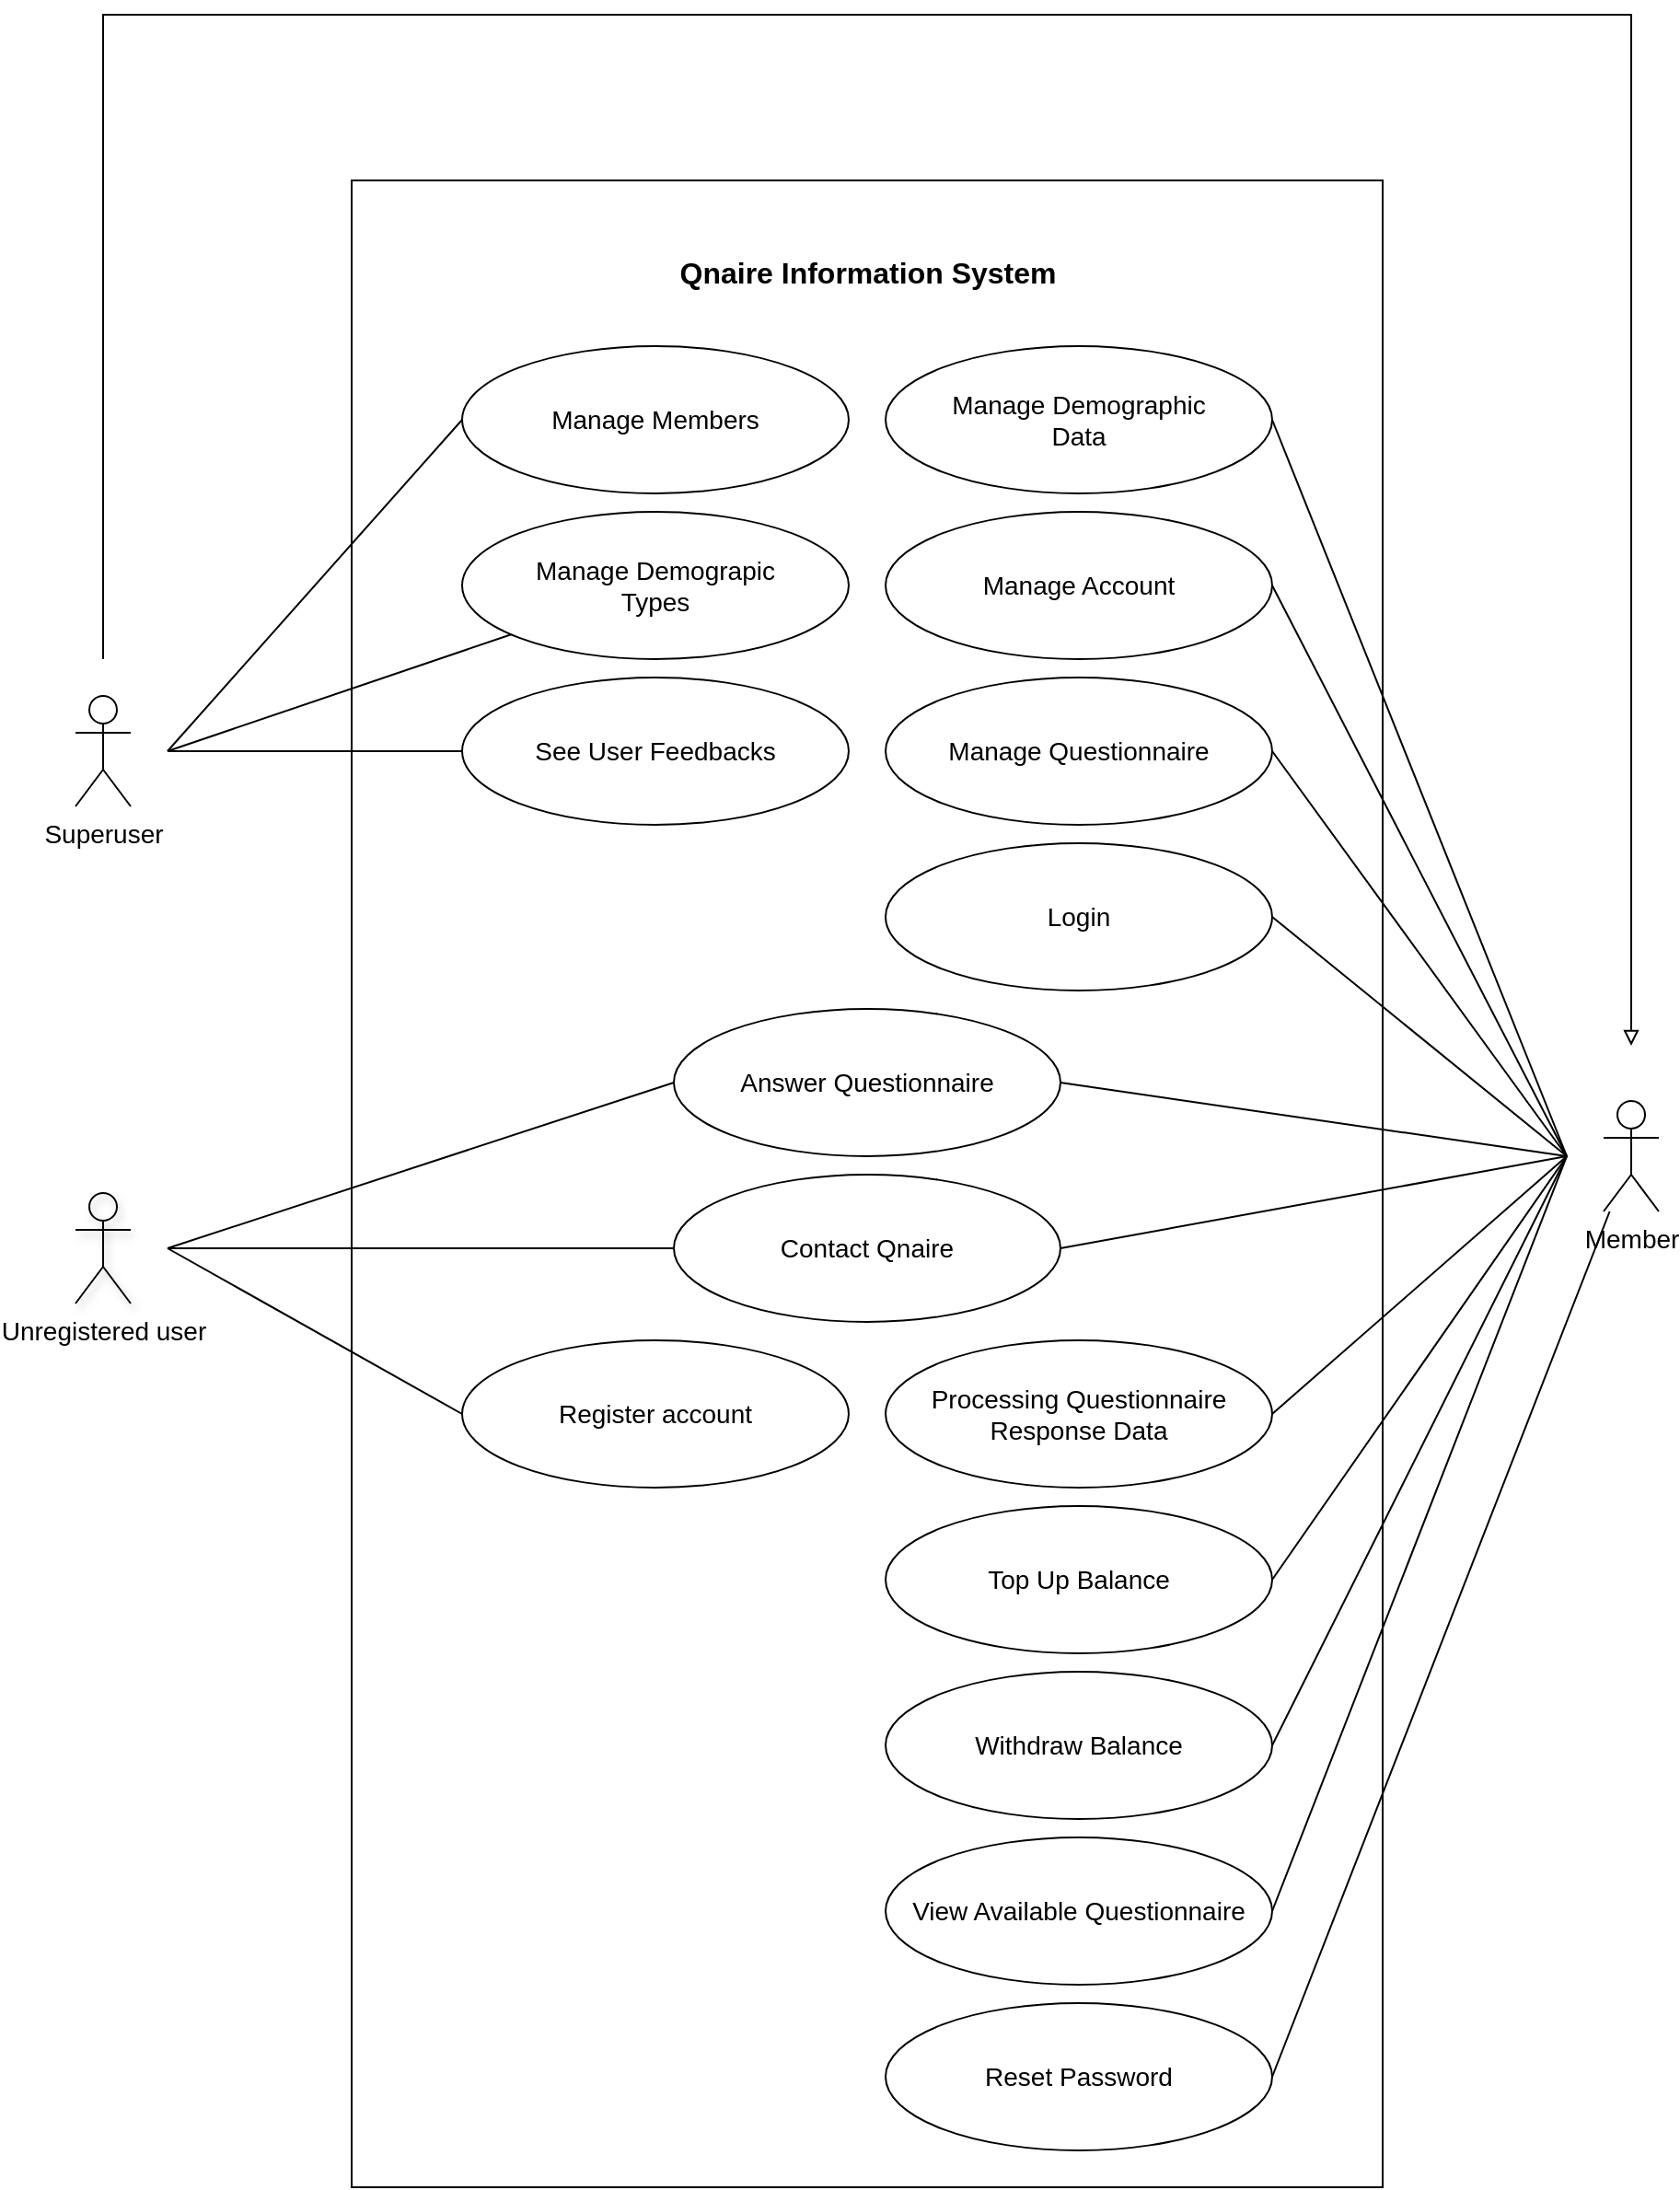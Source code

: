 <mxfile version="18.0.6" type="device"><diagram id="3AMNlseeQFVYp1fZceoC" name="Page-1"><mxGraphModel dx="1021" dy="462" grid="1" gridSize="10" guides="1" tooltips="1" connect="1" arrows="1" fold="1" page="1" pageScale="1" pageWidth="1200" pageHeight="1500" math="0" shadow="0"><root><mxCell id="0"/><mxCell id="1" parent="0"/><mxCell id="4phcfUKkoL9l1hJ3TC9n-2" value="" style="rounded=0;whiteSpace=wrap;html=1;" parent="1" vertex="1"><mxGeometry x="240" y="170" width="560" height="1090" as="geometry"/></mxCell><mxCell id="4phcfUKkoL9l1hJ3TC9n-3" value="&lt;b&gt;&lt;font style=&quot;font-size: 16px&quot;&gt;Qnaire Information System&lt;/font&gt;&lt;/b&gt;" style="text;html=1;align=center;verticalAlign=middle;resizable=0;points=[];autosize=1;strokeColor=none;fillColor=none;" parent="1" vertex="1"><mxGeometry x="410" y="210" width="220" height="20" as="geometry"/></mxCell><mxCell id="4phcfUKkoL9l1hJ3TC9n-28" value="" style="rounded=0;orthogonalLoop=1;jettySize=auto;html=1;fontSize=14;entryX=0;entryY=0.5;entryDx=0;entryDy=0;endArrow=none;endFill=0;" parent="1" target="4phcfUKkoL9l1hJ3TC9n-7" edge="1"><mxGeometry relative="1" as="geometry"><mxPoint x="140" y="750" as="sourcePoint"/></mxGeometry></mxCell><mxCell id="4phcfUKkoL9l1hJ3TC9n-30" style="rounded=0;orthogonalLoop=1;jettySize=auto;html=1;entryX=0;entryY=0.5;entryDx=0;entryDy=0;fontSize=14;endArrow=none;endFill=0;" parent="1" target="4phcfUKkoL9l1hJ3TC9n-8" edge="1"><mxGeometry relative="1" as="geometry"><mxPoint x="140" y="750" as="sourcePoint"/></mxGeometry></mxCell><mxCell id="4phcfUKkoL9l1hJ3TC9n-44" style="edgeStyle=none;rounded=0;orthogonalLoop=1;jettySize=auto;html=1;entryX=0;entryY=0.5;entryDx=0;entryDy=0;fontSize=14;endArrow=none;endFill=0;" parent="1" target="4phcfUKkoL9l1hJ3TC9n-9" edge="1"><mxGeometry relative="1" as="geometry"><mxPoint x="140" y="750" as="sourcePoint"/></mxGeometry></mxCell><mxCell id="4phcfUKkoL9l1hJ3TC9n-4" value="Unregistered user" style="shape=umlActor;verticalLabelPosition=bottom;verticalAlign=top;html=1;outlineConnect=0;fontSize=14;shadow=1;fillColor=none;" parent="1" vertex="1"><mxGeometry x="90" y="720" width="30" height="60" as="geometry"/></mxCell><mxCell id="4phcfUKkoL9l1hJ3TC9n-34" style="edgeStyle=none;rounded=0;orthogonalLoop=1;jettySize=auto;html=1;entryX=1;entryY=0.5;entryDx=0;entryDy=0;fontSize=14;endArrow=none;endFill=0;" parent="1" target="4phcfUKkoL9l1hJ3TC9n-18" edge="1"><mxGeometry relative="1" as="geometry"><mxPoint x="900" y="700" as="sourcePoint"/></mxGeometry></mxCell><mxCell id="4phcfUKkoL9l1hJ3TC9n-35" style="edgeStyle=none;rounded=0;orthogonalLoop=1;jettySize=auto;html=1;entryX=1;entryY=0.5;entryDx=0;entryDy=0;fontSize=14;endArrow=none;endFill=0;" parent="1" target="4phcfUKkoL9l1hJ3TC9n-17" edge="1"><mxGeometry relative="1" as="geometry"><mxPoint x="900" y="700" as="sourcePoint"/></mxGeometry></mxCell><mxCell id="4phcfUKkoL9l1hJ3TC9n-36" style="edgeStyle=none;rounded=0;orthogonalLoop=1;jettySize=auto;html=1;entryX=1;entryY=0.5;entryDx=0;entryDy=0;fontSize=14;endArrow=none;endFill=0;" parent="1" target="4phcfUKkoL9l1hJ3TC9n-10" edge="1"><mxGeometry relative="1" as="geometry"><mxPoint x="900" y="700" as="sourcePoint"/></mxGeometry></mxCell><mxCell id="4phcfUKkoL9l1hJ3TC9n-37" style="edgeStyle=none;rounded=0;orthogonalLoop=1;jettySize=auto;html=1;entryX=1;entryY=0.5;entryDx=0;entryDy=0;fontSize=14;endArrow=none;endFill=0;" parent="1" target="4phcfUKkoL9l1hJ3TC9n-14" edge="1"><mxGeometry relative="1" as="geometry"><mxPoint x="900" y="700" as="sourcePoint"/></mxGeometry></mxCell><mxCell id="4phcfUKkoL9l1hJ3TC9n-38" style="edgeStyle=none;rounded=0;orthogonalLoop=1;jettySize=auto;html=1;entryX=1;entryY=0.5;entryDx=0;entryDy=0;fontSize=14;endArrow=none;endFill=0;" parent="1" target="4phcfUKkoL9l1hJ3TC9n-22" edge="1"><mxGeometry relative="1" as="geometry"><mxPoint x="900" y="700" as="sourcePoint"/></mxGeometry></mxCell><mxCell id="4phcfUKkoL9l1hJ3TC9n-42" style="edgeStyle=none;rounded=0;orthogonalLoop=1;jettySize=auto;html=1;entryX=1;entryY=0.5;entryDx=0;entryDy=0;fontSize=14;endArrow=none;endFill=0;" parent="1" target="4phcfUKkoL9l1hJ3TC9n-8" edge="1"><mxGeometry relative="1" as="geometry"><mxPoint x="900" y="700" as="sourcePoint"/></mxGeometry></mxCell><mxCell id="4phcfUKkoL9l1hJ3TC9n-43" style="edgeStyle=none;rounded=0;orthogonalLoop=1;jettySize=auto;html=1;entryX=1;entryY=0.5;entryDx=0;entryDy=0;fontSize=14;endArrow=none;endFill=0;" parent="1" target="4phcfUKkoL9l1hJ3TC9n-9" edge="1"><mxGeometry relative="1" as="geometry"><mxPoint x="900" y="700" as="sourcePoint"/></mxGeometry></mxCell><mxCell id="ICuudjsrT6b9NQzIbx5V-7" style="edgeStyle=none;rounded=0;orthogonalLoop=1;jettySize=auto;html=1;entryX=1;entryY=0.5;entryDx=0;entryDy=0;endArrow=none;endFill=0;" parent="1" target="4phcfUKkoL9l1hJ3TC9n-15" edge="1"><mxGeometry relative="1" as="geometry"><mxPoint x="900" y="700" as="sourcePoint"/></mxGeometry></mxCell><mxCell id="LMa6LjFtdUF0SxG-5wdK-4" style="rounded=0;orthogonalLoop=1;jettySize=auto;html=1;entryX=1;entryY=0.5;entryDx=0;entryDy=0;endArrow=none;endFill=0;strokeColor=#000000;" parent="1" target="LMa6LjFtdUF0SxG-5wdK-2" edge="1"><mxGeometry relative="1" as="geometry"><mxPoint x="900" y="700" as="sourcePoint"/></mxGeometry></mxCell><mxCell id="-DWNCzVWZn9lFfF0Y5d5-2" style="rounded=0;orthogonalLoop=1;jettySize=auto;html=1;entryX=1;entryY=0.5;entryDx=0;entryDy=0;endArrow=none;endFill=0;" edge="1" parent="1" target="-DWNCzVWZn9lFfF0Y5d5-1"><mxGeometry relative="1" as="geometry"><mxPoint x="900" y="700" as="sourcePoint"/></mxGeometry></mxCell><mxCell id="-DWNCzVWZn9lFfF0Y5d5-5" style="edgeStyle=none;rounded=0;orthogonalLoop=1;jettySize=auto;html=1;entryX=1;entryY=0.5;entryDx=0;entryDy=0;endArrow=none;endFill=0;" edge="1" parent="1" source="4phcfUKkoL9l1hJ3TC9n-5" target="-DWNCzVWZn9lFfF0Y5d5-3"><mxGeometry relative="1" as="geometry"/></mxCell><mxCell id="4phcfUKkoL9l1hJ3TC9n-5" value="Member" style="shape=umlActor;verticalLabelPosition=bottom;verticalAlign=top;html=1;outlineConnect=0;fontSize=14;fillColor=none;" parent="1" vertex="1"><mxGeometry x="920" y="670" width="30" height="60" as="geometry"/></mxCell><mxCell id="4phcfUKkoL9l1hJ3TC9n-46" style="edgeStyle=none;rounded=0;orthogonalLoop=1;jettySize=auto;html=1;entryX=0;entryY=0.5;entryDx=0;entryDy=0;fontSize=14;endArrow=none;endFill=0;" parent="1" target="4phcfUKkoL9l1hJ3TC9n-24" edge="1"><mxGeometry relative="1" as="geometry"><mxPoint x="140" y="480" as="sourcePoint"/></mxGeometry></mxCell><mxCell id="4phcfUKkoL9l1hJ3TC9n-47" style="edgeStyle=none;rounded=0;orthogonalLoop=1;jettySize=auto;html=1;entryX=0;entryY=0.5;entryDx=0;entryDy=0;fontSize=14;endArrow=none;endFill=0;" parent="1" target="4phcfUKkoL9l1hJ3TC9n-25" edge="1"><mxGeometry relative="1" as="geometry"><mxPoint x="140" y="480" as="sourcePoint"/></mxGeometry></mxCell><mxCell id="ICuudjsrT6b9NQzIbx5V-3" style="rounded=0;orthogonalLoop=1;jettySize=auto;html=1;endArrow=none;endFill=0;" parent="1" target="ICuudjsrT6b9NQzIbx5V-1" edge="1"><mxGeometry relative="1" as="geometry"><mxPoint x="140" y="480" as="sourcePoint"/></mxGeometry></mxCell><mxCell id="LMa6LjFtdUF0SxG-5wdK-1" style="edgeStyle=orthogonalEdgeStyle;rounded=0;orthogonalLoop=1;jettySize=auto;html=1;endArrow=block;endFill=0;" parent="1" edge="1"><mxGeometry relative="1" as="geometry"><mxPoint x="105" y="430" as="sourcePoint"/><mxPoint x="935" y="640" as="targetPoint"/><Array as="points"><mxPoint x="105" y="80"/><mxPoint x="935" y="80"/></Array></mxGeometry></mxCell><mxCell id="4phcfUKkoL9l1hJ3TC9n-6" value="Superuser" style="shape=umlActor;verticalLabelPosition=bottom;verticalAlign=top;html=1;outlineConnect=0;fontSize=14;fillColor=none;" parent="1" vertex="1"><mxGeometry x="90" y="450" width="30" height="60" as="geometry"/></mxCell><mxCell id="4phcfUKkoL9l1hJ3TC9n-7" value="Register account" style="ellipse;whiteSpace=wrap;html=1;fontSize=14;" parent="1" vertex="1"><mxGeometry x="300" y="800" width="210" height="80" as="geometry"/></mxCell><mxCell id="4phcfUKkoL9l1hJ3TC9n-8" value="Answer Questionnaire" style="ellipse;whiteSpace=wrap;html=1;fontSize=14;" parent="1" vertex="1"><mxGeometry x="415" y="620" width="210" height="80" as="geometry"/></mxCell><mxCell id="4phcfUKkoL9l1hJ3TC9n-9" value="Contact Qnaire" style="ellipse;whiteSpace=wrap;html=1;fontSize=14;" parent="1" vertex="1"><mxGeometry x="415" y="710" width="210" height="80" as="geometry"/></mxCell><mxCell id="4phcfUKkoL9l1hJ3TC9n-10" value="Manage Questionnaire" style="ellipse;whiteSpace=wrap;html=1;fontSize=14;" parent="1" vertex="1"><mxGeometry x="530" y="440" width="210" height="80" as="geometry"/></mxCell><mxCell id="4phcfUKkoL9l1hJ3TC9n-14" value="Processing Questionnaire Response Data" style="ellipse;whiteSpace=wrap;html=1;fontSize=14;" parent="1" vertex="1"><mxGeometry x="530" y="800" width="210" height="80" as="geometry"/></mxCell><mxCell id="4phcfUKkoL9l1hJ3TC9n-15" value="Login" style="ellipse;whiteSpace=wrap;html=1;fontSize=14;" parent="1" vertex="1"><mxGeometry x="530" y="530" width="210" height="80" as="geometry"/></mxCell><mxCell id="4phcfUKkoL9l1hJ3TC9n-17" value="Manage Demographic&lt;br&gt;Data" style="ellipse;whiteSpace=wrap;html=1;fontSize=14;" parent="1" vertex="1"><mxGeometry x="530" y="260" width="210" height="80" as="geometry"/></mxCell><mxCell id="4phcfUKkoL9l1hJ3TC9n-18" value="Manage Account" style="ellipse;whiteSpace=wrap;html=1;fontSize=14;" parent="1" vertex="1"><mxGeometry x="530" y="350" width="210" height="80" as="geometry"/></mxCell><mxCell id="4phcfUKkoL9l1hJ3TC9n-22" value="Top Up Balance" style="ellipse;whiteSpace=wrap;html=1;fontSize=14;" parent="1" vertex="1"><mxGeometry x="530" y="890" width="210" height="80" as="geometry"/></mxCell><mxCell id="4phcfUKkoL9l1hJ3TC9n-24" value="Manage Members" style="ellipse;whiteSpace=wrap;html=1;fontSize=14;" parent="1" vertex="1"><mxGeometry x="300" y="260" width="210" height="80" as="geometry"/></mxCell><mxCell id="4phcfUKkoL9l1hJ3TC9n-25" value="See User Feedbacks" style="ellipse;whiteSpace=wrap;html=1;fontSize=14;" parent="1" vertex="1"><mxGeometry x="300" y="440" width="210" height="80" as="geometry"/></mxCell><mxCell id="ICuudjsrT6b9NQzIbx5V-1" value="Manage Demograpic&lt;br&gt;Types" style="ellipse;whiteSpace=wrap;html=1;fontSize=14;" parent="1" vertex="1"><mxGeometry x="300" y="350" width="210" height="80" as="geometry"/></mxCell><mxCell id="LMa6LjFtdUF0SxG-5wdK-2" value="Withdraw Balance" style="ellipse;whiteSpace=wrap;html=1;fontSize=14;" parent="1" vertex="1"><mxGeometry x="530" y="980" width="210" height="80" as="geometry"/></mxCell><mxCell id="-DWNCzVWZn9lFfF0Y5d5-1" value="View Available Questionnaire" style="ellipse;whiteSpace=wrap;html=1;fontSize=14;" vertex="1" parent="1"><mxGeometry x="530" y="1070" width="210" height="80" as="geometry"/></mxCell><mxCell id="-DWNCzVWZn9lFfF0Y5d5-3" value="Reset Password" style="ellipse;whiteSpace=wrap;html=1;fontSize=14;" vertex="1" parent="1"><mxGeometry x="530" y="1160" width="210" height="80" as="geometry"/></mxCell></root></mxGraphModel></diagram></mxfile>